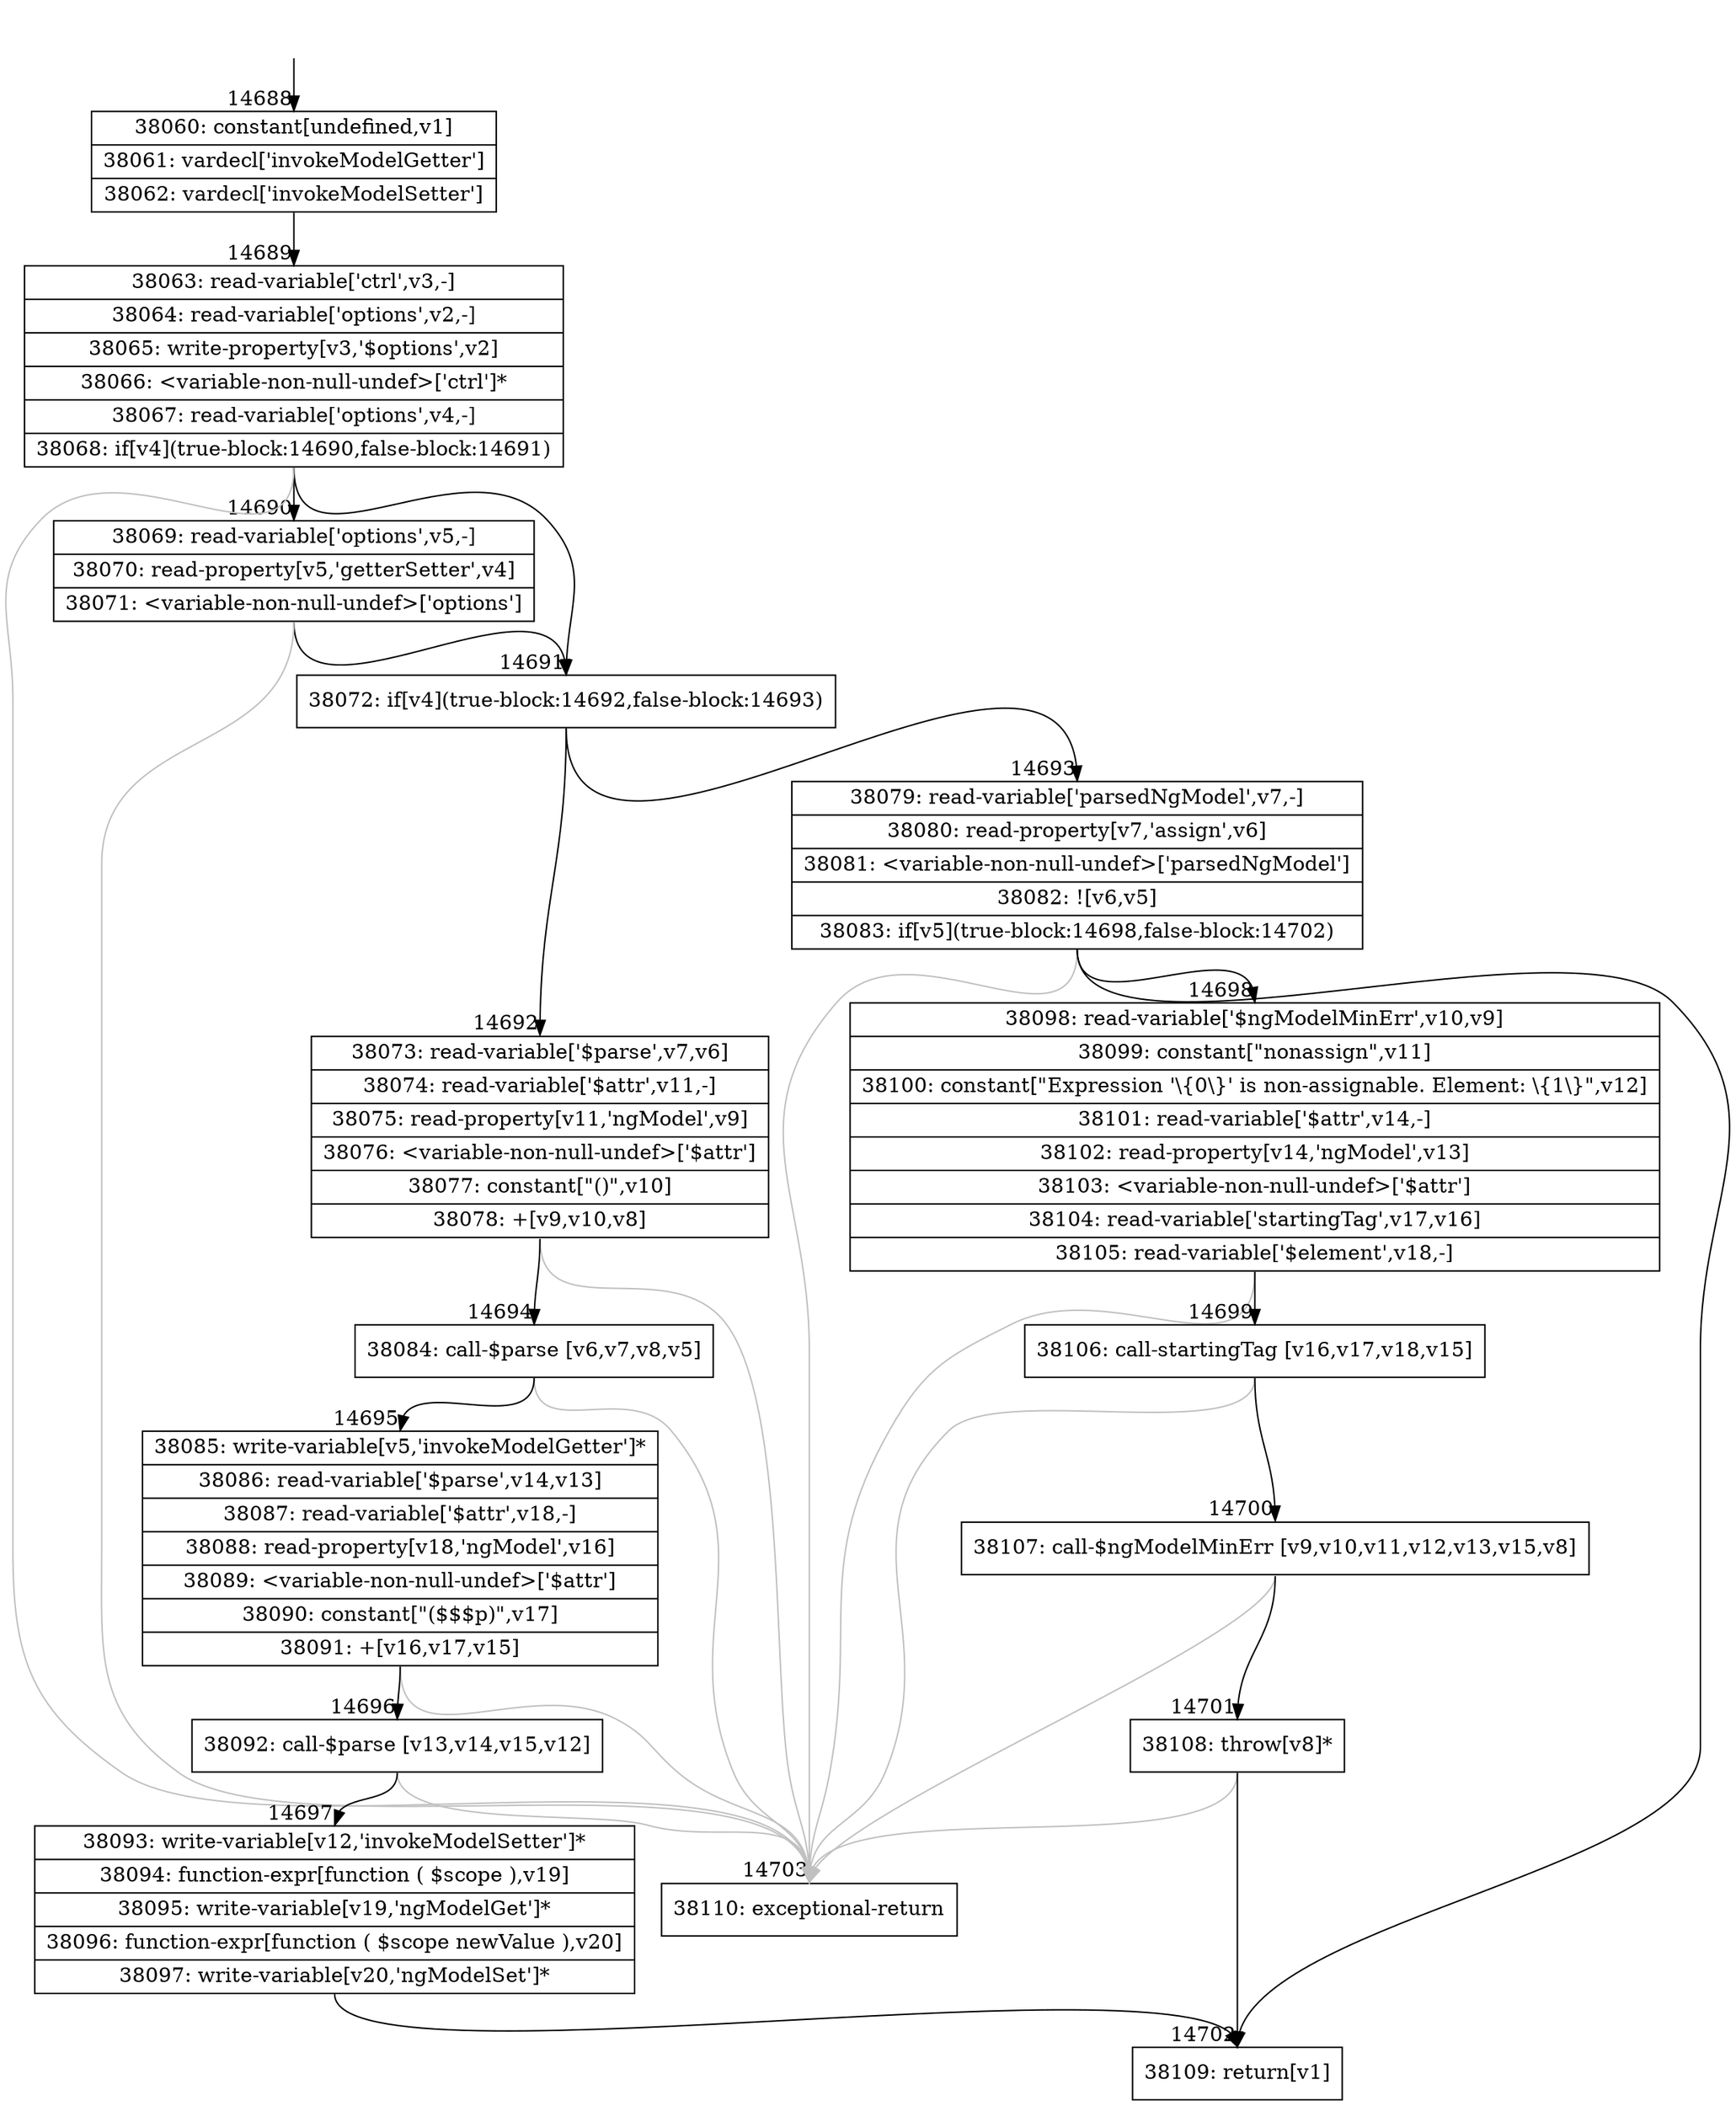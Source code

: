 digraph {
rankdir="TD"
BB_entry1172[shape=none,label=""];
BB_entry1172 -> BB14688 [tailport=s, headport=n, headlabel="    14688"]
BB14688 [shape=record label="{38060: constant[undefined,v1]|38061: vardecl['invokeModelGetter']|38062: vardecl['invokeModelSetter']}" ] 
BB14688 -> BB14689 [tailport=s, headport=n, headlabel="      14689"]
BB14689 [shape=record label="{38063: read-variable['ctrl',v3,-]|38064: read-variable['options',v2,-]|38065: write-property[v3,'$options',v2]|38066: \<variable-non-null-undef\>['ctrl']*|38067: read-variable['options',v4,-]|38068: if[v4](true-block:14690,false-block:14691)}" ] 
BB14689 -> BB14691 [tailport=s, headport=n, headlabel="      14691"]
BB14689 -> BB14690 [tailport=s, headport=n, headlabel="      14690"]
BB14689 -> BB14703 [tailport=s, headport=n, color=gray, headlabel="      14703"]
BB14690 [shape=record label="{38069: read-variable['options',v5,-]|38070: read-property[v5,'getterSetter',v4]|38071: \<variable-non-null-undef\>['options']}" ] 
BB14690 -> BB14691 [tailport=s, headport=n]
BB14690 -> BB14703 [tailport=s, headport=n, color=gray]
BB14691 [shape=record label="{38072: if[v4](true-block:14692,false-block:14693)}" ] 
BB14691 -> BB14692 [tailport=s, headport=n, headlabel="      14692"]
BB14691 -> BB14693 [tailport=s, headport=n, headlabel="      14693"]
BB14692 [shape=record label="{38073: read-variable['$parse',v7,v6]|38074: read-variable['$attr',v11,-]|38075: read-property[v11,'ngModel',v9]|38076: \<variable-non-null-undef\>['$attr']|38077: constant[\"()\",v10]|38078: +[v9,v10,v8]}" ] 
BB14692 -> BB14694 [tailport=s, headport=n, headlabel="      14694"]
BB14692 -> BB14703 [tailport=s, headport=n, color=gray]
BB14693 [shape=record label="{38079: read-variable['parsedNgModel',v7,-]|38080: read-property[v7,'assign',v6]|38081: \<variable-non-null-undef\>['parsedNgModel']|38082: ![v6,v5]|38083: if[v5](true-block:14698,false-block:14702)}" ] 
BB14693 -> BB14698 [tailport=s, headport=n, headlabel="      14698"]
BB14693 -> BB14702 [tailport=s, headport=n, headlabel="      14702"]
BB14693 -> BB14703 [tailport=s, headport=n, color=gray]
BB14694 [shape=record label="{38084: call-$parse [v6,v7,v8,v5]}" ] 
BB14694 -> BB14695 [tailport=s, headport=n, headlabel="      14695"]
BB14694 -> BB14703 [tailport=s, headport=n, color=gray]
BB14695 [shape=record label="{38085: write-variable[v5,'invokeModelGetter']*|38086: read-variable['$parse',v14,v13]|38087: read-variable['$attr',v18,-]|38088: read-property[v18,'ngModel',v16]|38089: \<variable-non-null-undef\>['$attr']|38090: constant[\"($$$p)\",v17]|38091: +[v16,v17,v15]}" ] 
BB14695 -> BB14696 [tailport=s, headport=n, headlabel="      14696"]
BB14695 -> BB14703 [tailport=s, headport=n, color=gray]
BB14696 [shape=record label="{38092: call-$parse [v13,v14,v15,v12]}" ] 
BB14696 -> BB14697 [tailport=s, headport=n, headlabel="      14697"]
BB14696 -> BB14703 [tailport=s, headport=n, color=gray]
BB14697 [shape=record label="{38093: write-variable[v12,'invokeModelSetter']*|38094: function-expr[function ( $scope ),v19]|38095: write-variable[v19,'ngModelGet']*|38096: function-expr[function ( $scope newValue ),v20]|38097: write-variable[v20,'ngModelSet']*}" ] 
BB14697 -> BB14702 [tailport=s, headport=n]
BB14698 [shape=record label="{38098: read-variable['$ngModelMinErr',v10,v9]|38099: constant[\"nonassign\",v11]|38100: constant[\"Expression '\\\{0\\\}' is non-assignable. Element: \\\{1\\\}\",v12]|38101: read-variable['$attr',v14,-]|38102: read-property[v14,'ngModel',v13]|38103: \<variable-non-null-undef\>['$attr']|38104: read-variable['startingTag',v17,v16]|38105: read-variable['$element',v18,-]}" ] 
BB14698 -> BB14699 [tailport=s, headport=n, headlabel="      14699"]
BB14698 -> BB14703 [tailport=s, headport=n, color=gray]
BB14699 [shape=record label="{38106: call-startingTag [v16,v17,v18,v15]}" ] 
BB14699 -> BB14700 [tailport=s, headport=n, headlabel="      14700"]
BB14699 -> BB14703 [tailport=s, headport=n, color=gray]
BB14700 [shape=record label="{38107: call-$ngModelMinErr [v9,v10,v11,v12,v13,v15,v8]}" ] 
BB14700 -> BB14701 [tailport=s, headport=n, headlabel="      14701"]
BB14700 -> BB14703 [tailport=s, headport=n, color=gray]
BB14701 [shape=record label="{38108: throw[v8]*}" ] 
BB14701 -> BB14702 [tailport=s, headport=n]
BB14701 -> BB14703 [tailport=s, headport=n, color=gray]
BB14702 [shape=record label="{38109: return[v1]}" ] 
BB14703 [shape=record label="{38110: exceptional-return}" ] 
//#$~ 24606
}

